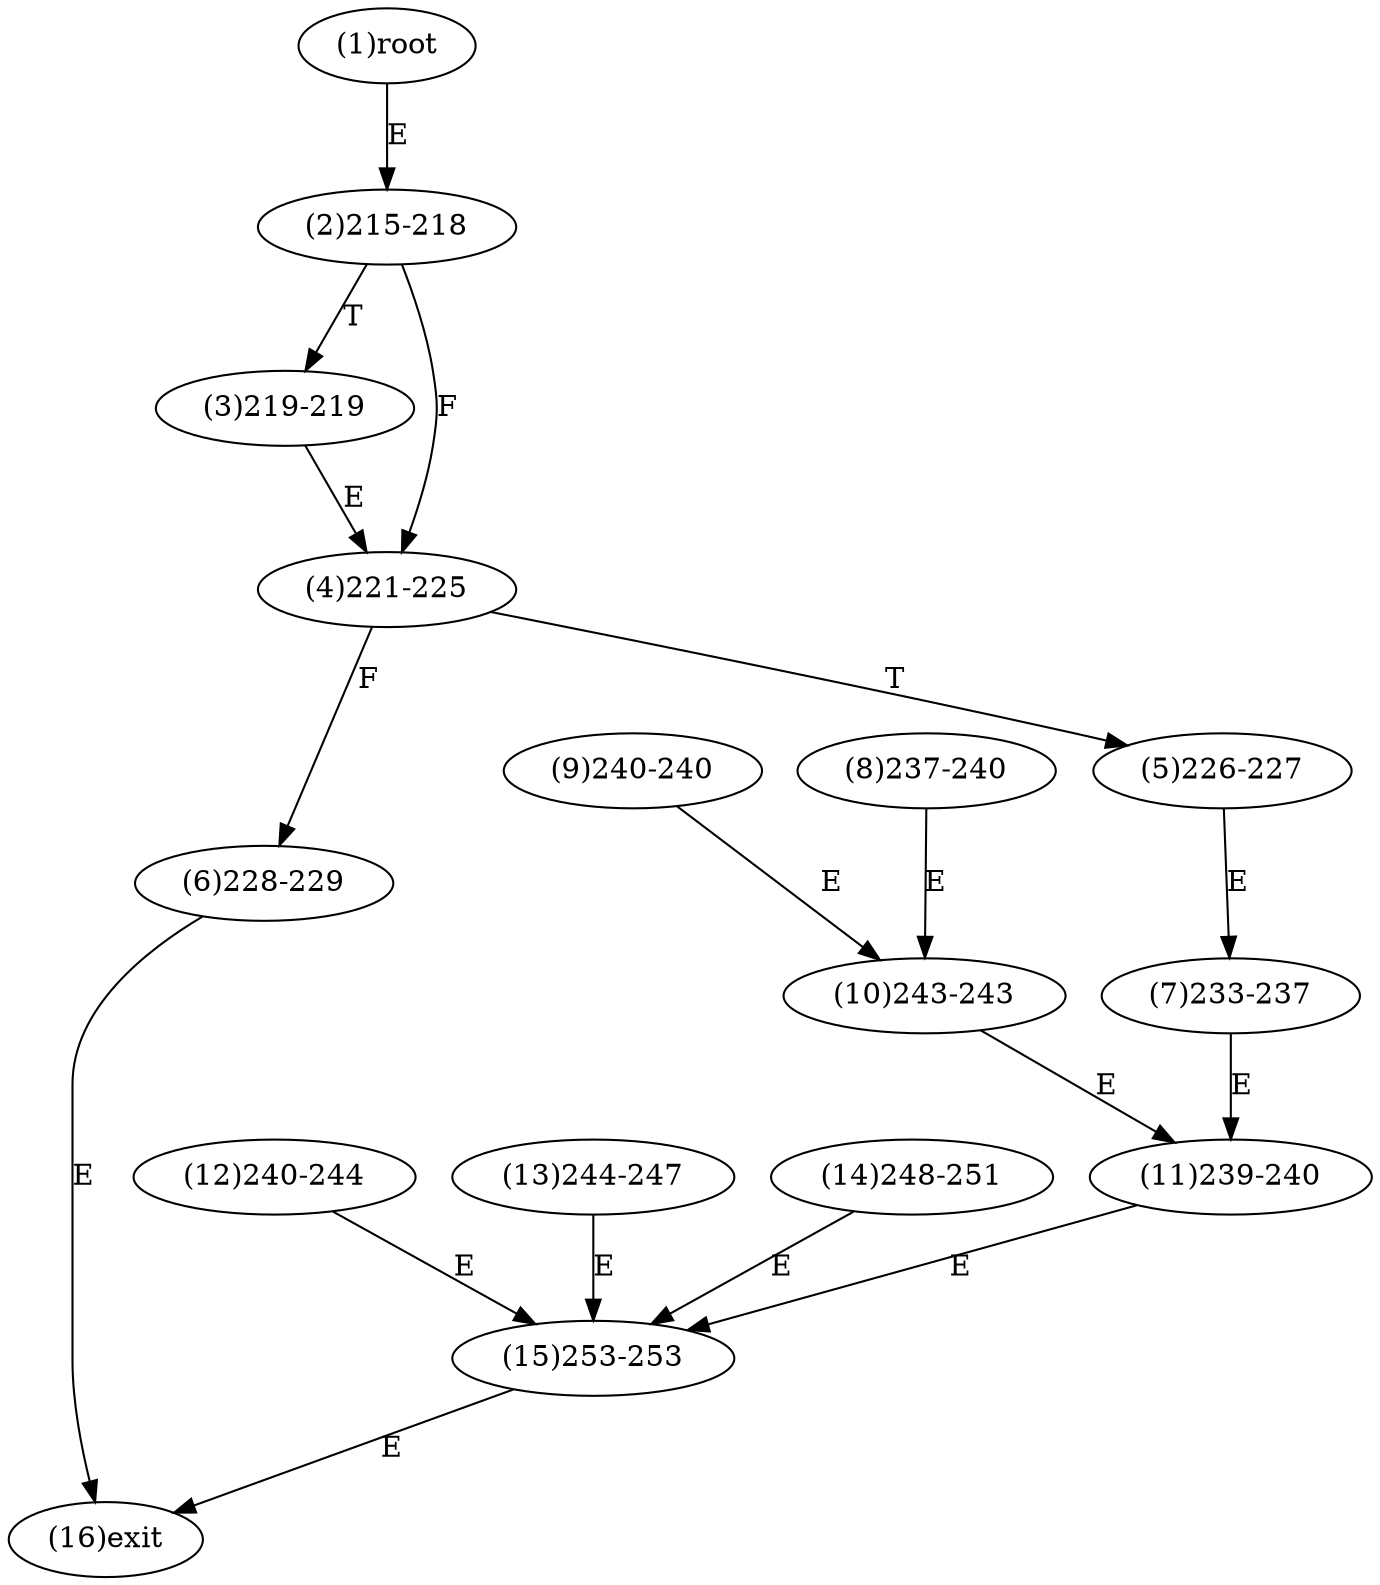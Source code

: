 digraph "" { 
1[ label="(1)root"];
2[ label="(2)215-218"];
3[ label="(3)219-219"];
4[ label="(4)221-225"];
5[ label="(5)226-227"];
6[ label="(6)228-229"];
7[ label="(7)233-237"];
8[ label="(8)237-240"];
9[ label="(9)240-240"];
10[ label="(10)243-243"];
11[ label="(11)239-240"];
12[ label="(12)240-244"];
13[ label="(13)244-247"];
14[ label="(14)248-251"];
15[ label="(15)253-253"];
16[ label="(16)exit"];
1->2[ label="E"];
2->4[ label="F"];
2->3[ label="T"];
3->4[ label="E"];
4->6[ label="F"];
4->5[ label="T"];
5->7[ label="E"];
6->16[ label="E"];
7->11[ label="E"];
8->10[ label="E"];
9->10[ label="E"];
10->11[ label="E"];
11->15[ label="E"];
12->15[ label="E"];
13->15[ label="E"];
14->15[ label="E"];
15->16[ label="E"];
}
